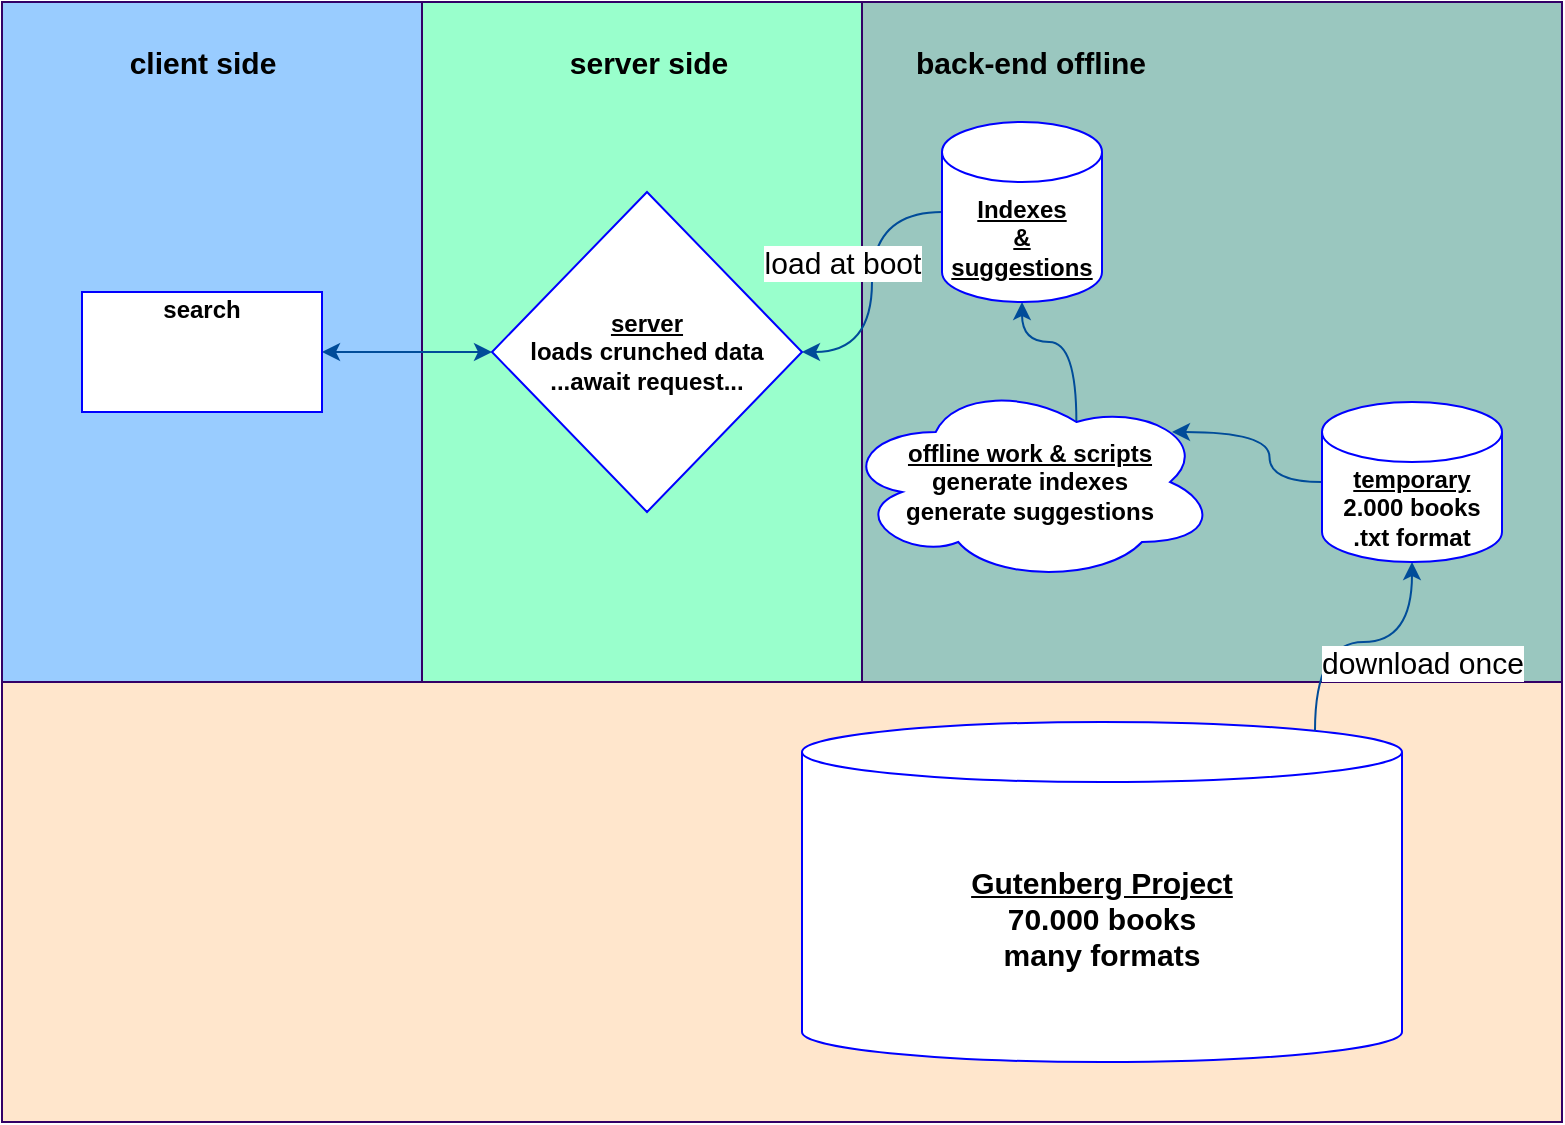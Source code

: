 <mxfile version="16.5.3" type="device"><diagram id="Y0Ji-n20Bz9ErKBJZeaK" name="Page-1"><mxGraphModel dx="1206" dy="724" grid="1" gridSize="10" guides="1" tooltips="1" connect="1" arrows="1" fold="1" page="1" pageScale="1" pageWidth="850" pageHeight="1100" math="0" shadow="0"><root><mxCell id="0"/><mxCell id="1" parent="0"/><mxCell id="j7wX_ixQ0h0uiiez4Vvg-24" value="" style="rounded=0;whiteSpace=wrap;html=1;fontSize=15;fontColor=#000000;strokeColor=#330066;labelBackgroundColor=none;labelBorderColor=none;fillColor=#9AC7BF;" vertex="1" parent="1"><mxGeometry x="490" y="20" width="350" height="340" as="geometry"/></mxCell><mxCell id="j7wX_ixQ0h0uiiez4Vvg-22" value="" style="rounded=0;whiteSpace=wrap;html=1;fontSize=15;fontColor=#000000;strokeColor=#330066;labelBackgroundColor=none;labelBorderColor=none;fillColor=#FFE6CC;" vertex="1" parent="1"><mxGeometry x="60" y="360" width="780" height="220" as="geometry"/></mxCell><mxCell id="j7wX_ixQ0h0uiiez4Vvg-21" value="" style="rounded=0;whiteSpace=wrap;html=1;fontSize=15;fontColor=#000000;strokeColor=#330066;labelBackgroundColor=none;labelBorderColor=none;fillColor=#99FFCC;" vertex="1" parent="1"><mxGeometry x="270" y="20" width="220" height="340" as="geometry"/></mxCell><mxCell id="j7wX_ixQ0h0uiiez4Vvg-20" value="" style="rounded=0;whiteSpace=wrap;html=1;fontSize=15;fontColor=#000000;strokeColor=#330066;labelBackgroundColor=none;labelBorderColor=none;fillColor=#99CCFF;" vertex="1" parent="1"><mxGeometry x="60" y="20" width="210" height="340" as="geometry"/></mxCell><mxCell id="j7wX_ixQ0h0uiiez4Vvg-19" style="edgeStyle=orthogonalEdgeStyle;orthogonalLoop=1;jettySize=auto;html=1;exitX=1;exitY=0.5;exitDx=0;exitDy=0;entryX=0;entryY=0.5;entryDx=0;entryDy=0;fontSize=15;fontColor=#000000;startArrow=classic;startFill=1;endArrow=classic;endFill=1;strokeColor=#004C99;rounded=0;strokeWidth=1;" edge="1" parent="1" source="j7wX_ixQ0h0uiiez4Vvg-2" target="j7wX_ixQ0h0uiiez4Vvg-4"><mxGeometry relative="1" as="geometry"/></mxCell><mxCell id="j7wX_ixQ0h0uiiez4Vvg-2" value="&lt;b&gt;search&lt;br&gt;&lt;br&gt;&lt;br&gt;&lt;br&gt;&lt;/b&gt;" style="rounded=0;whiteSpace=wrap;html=1;fontColor=#000000;strokeColor=#0000FF;" vertex="1" parent="1"><mxGeometry x="100" y="165" width="120" height="60" as="geometry"/></mxCell><mxCell id="j7wX_ixQ0h0uiiez4Vvg-3" value="&lt;font style=&quot;font-size: 15px&quot;&gt;&lt;b&gt;&lt;font style=&quot;font-size: 15px&quot;&gt;&lt;u&gt;Gutenberg Project&lt;/u&gt;&lt;br&gt;70.000 books&lt;br&gt;many formats&lt;/font&gt;&lt;/b&gt;&lt;/font&gt;" style="shape=cylinder3;whiteSpace=wrap;html=1;boundedLbl=1;backgroundOutline=1;size=15;fontColor=#000000;strokeColor=#0000FF;" vertex="1" parent="1"><mxGeometry x="460" y="380" width="300" height="170" as="geometry"/></mxCell><mxCell id="j7wX_ixQ0h0uiiez4Vvg-17" style="edgeStyle=orthogonalEdgeStyle;curved=1;orthogonalLoop=1;jettySize=auto;html=1;exitX=1;exitY=0.5;exitDx=0;exitDy=0;entryX=0;entryY=0.5;entryDx=0;entryDy=0;entryPerimeter=0;fontSize=15;startArrow=classic;startFill=1;endArrow=none;endFill=0;fontColor=#000000;strokeColor=#004C99;" edge="1" parent="1" source="j7wX_ixQ0h0uiiez4Vvg-4" target="j7wX_ixQ0h0uiiez4Vvg-6"><mxGeometry relative="1" as="geometry"/></mxCell><mxCell id="j7wX_ixQ0h0uiiez4Vvg-18" value="load at boot" style="edgeLabel;html=1;align=center;verticalAlign=middle;resizable=0;points=[];fontSize=15;fontColor=#000000;" vertex="1" connectable="0" parent="j7wX_ixQ0h0uiiez4Vvg-17"><mxGeometry x="0.2" y="2" relative="1" as="geometry"><mxPoint x="-13" y="4" as="offset"/></mxGeometry></mxCell><mxCell id="j7wX_ixQ0h0uiiez4Vvg-4" value="&lt;font style=&quot;font-size: 12px&quot;&gt;&lt;b&gt;&lt;u&gt;server&lt;/u&gt;&lt;br&gt;loads crunched data&lt;br&gt;...await request...&lt;br&gt;&lt;/b&gt;&lt;/font&gt;" style="rhombus;whiteSpace=wrap;html=1;fontColor=#000000;strokeColor=#0000FF;" vertex="1" parent="1"><mxGeometry x="305" y="115" width="155" height="160" as="geometry"/></mxCell><mxCell id="j7wX_ixQ0h0uiiez4Vvg-16" style="edgeStyle=orthogonalEdgeStyle;curved=1;orthogonalLoop=1;jettySize=auto;html=1;exitX=0.625;exitY=0.2;exitDx=0;exitDy=0;exitPerimeter=0;entryX=0.5;entryY=1;entryDx=0;entryDy=0;entryPerimeter=0;fontSize=15;startArrow=none;startFill=0;endArrow=classic;endFill=1;fontColor=#000000;strokeColor=#004C99;" edge="1" parent="1" source="j7wX_ixQ0h0uiiez4Vvg-5" target="j7wX_ixQ0h0uiiez4Vvg-6"><mxGeometry relative="1" as="geometry"/></mxCell><mxCell id="j7wX_ixQ0h0uiiez4Vvg-5" value="&lt;b&gt;&lt;u&gt;offline work &amp;amp; scripts&lt;/u&gt;&lt;br&gt;generate indexes&lt;br&gt;generate suggestions&lt;/b&gt;" style="ellipse;shape=cloud;whiteSpace=wrap;html=1;fontColor=#000000;strokeColor=#0000FF;" vertex="1" parent="1"><mxGeometry x="480" y="210" width="187.5" height="100" as="geometry"/></mxCell><mxCell id="j7wX_ixQ0h0uiiez4Vvg-6" value="&lt;u&gt;&lt;b&gt;Indexes&lt;br&gt;&amp;amp;&lt;br&gt;suggestions&lt;br&gt;&lt;/b&gt;&lt;/u&gt;" style="shape=cylinder3;whiteSpace=wrap;html=1;boundedLbl=1;backgroundOutline=1;size=15;fontColor=#000000;strokeColor=#0000FF;" vertex="1" parent="1"><mxGeometry x="530" y="80" width="80" height="90" as="geometry"/></mxCell><mxCell id="j7wX_ixQ0h0uiiez4Vvg-13" style="edgeStyle=orthogonalEdgeStyle;orthogonalLoop=1;jettySize=auto;html=1;exitX=0.5;exitY=1;exitDx=0;exitDy=0;exitPerimeter=0;entryX=0.855;entryY=0;entryDx=0;entryDy=4.35;entryPerimeter=0;fontSize=15;curved=1;endArrow=none;endFill=0;startArrow=classic;startFill=1;fontColor=#000000;strokeColor=#004C99;" edge="1" parent="1" source="j7wX_ixQ0h0uiiez4Vvg-8" target="j7wX_ixQ0h0uiiez4Vvg-3"><mxGeometry relative="1" as="geometry"/></mxCell><mxCell id="j7wX_ixQ0h0uiiez4Vvg-14" value="download once" style="edgeLabel;html=1;align=center;verticalAlign=middle;resizable=0;points=[];fontSize=15;fontColor=#000000;" vertex="1" connectable="0" parent="j7wX_ixQ0h0uiiez4Vvg-13"><mxGeometry x="-0.186" y="-5" relative="1" as="geometry"><mxPoint x="19" y="15" as="offset"/></mxGeometry></mxCell><mxCell id="j7wX_ixQ0h0uiiez4Vvg-15" style="edgeStyle=orthogonalEdgeStyle;curved=1;orthogonalLoop=1;jettySize=auto;html=1;exitX=0;exitY=0.5;exitDx=0;exitDy=0;exitPerimeter=0;fontSize=15;startArrow=none;startFill=0;endArrow=classic;endFill=1;entryX=0.88;entryY=0.25;entryDx=0;entryDy=0;entryPerimeter=0;fontColor=#000000;strokeColor=#004C99;" edge="1" parent="1" source="j7wX_ixQ0h0uiiez4Vvg-8" target="j7wX_ixQ0h0uiiez4Vvg-5"><mxGeometry relative="1" as="geometry"/></mxCell><mxCell id="j7wX_ixQ0h0uiiez4Vvg-8" value="&lt;b&gt;&lt;u&gt;temporary&lt;/u&gt;&lt;br&gt;2.000 books&lt;br&gt;.txt format&lt;/b&gt;" style="shape=cylinder3;whiteSpace=wrap;html=1;boundedLbl=1;backgroundOutline=1;size=15;fontColor=#000000;strokeColor=#0000FF;" vertex="1" parent="1"><mxGeometry x="720" y="220" width="90" height="80" as="geometry"/></mxCell><mxCell id="j7wX_ixQ0h0uiiez4Vvg-10" value="&lt;font style=&quot;font-size: 15px&quot;&gt;&lt;b style=&quot;font-size: 15px;&quot;&gt;client side&lt;/b&gt;&lt;/font&gt;" style="text;html=1;align=center;verticalAlign=middle;resizable=0;points=[];autosize=1;strokeColor=none;fillColor=none;fontSize=15;fontColor=#000000;" vertex="1" parent="1"><mxGeometry x="115" y="40" width="90" height="20" as="geometry"/></mxCell><mxCell id="j7wX_ixQ0h0uiiez4Vvg-11" value="&lt;div style=&quot;font-size: 15px&quot;&gt;&lt;font style=&quot;font-size: 15px&quot;&gt;&lt;b style=&quot;font-size: 15px;&quot;&gt;&lt;font style=&quot;font-size: 15px&quot;&gt;server side&lt;/font&gt;&lt;/b&gt;&lt;/font&gt;&lt;/div&gt;" style="text;html=1;align=center;verticalAlign=middle;resizable=0;points=[];autosize=1;strokeColor=none;fillColor=none;fontSize=15;fontColor=#000000;" vertex="1" parent="1"><mxGeometry x="332.5" y="40" width="100" height="20" as="geometry"/></mxCell><mxCell id="j7wX_ixQ0h0uiiez4Vvg-25" value="&lt;b&gt;back-end offline&lt;/b&gt;" style="text;html=1;align=center;verticalAlign=middle;resizable=0;points=[];autosize=1;strokeColor=none;fillColor=none;fontSize=15;fontColor=#000000;" vertex="1" parent="1"><mxGeometry x="508.75" y="40" width="130" height="20" as="geometry"/></mxCell></root></mxGraphModel></diagram></mxfile>